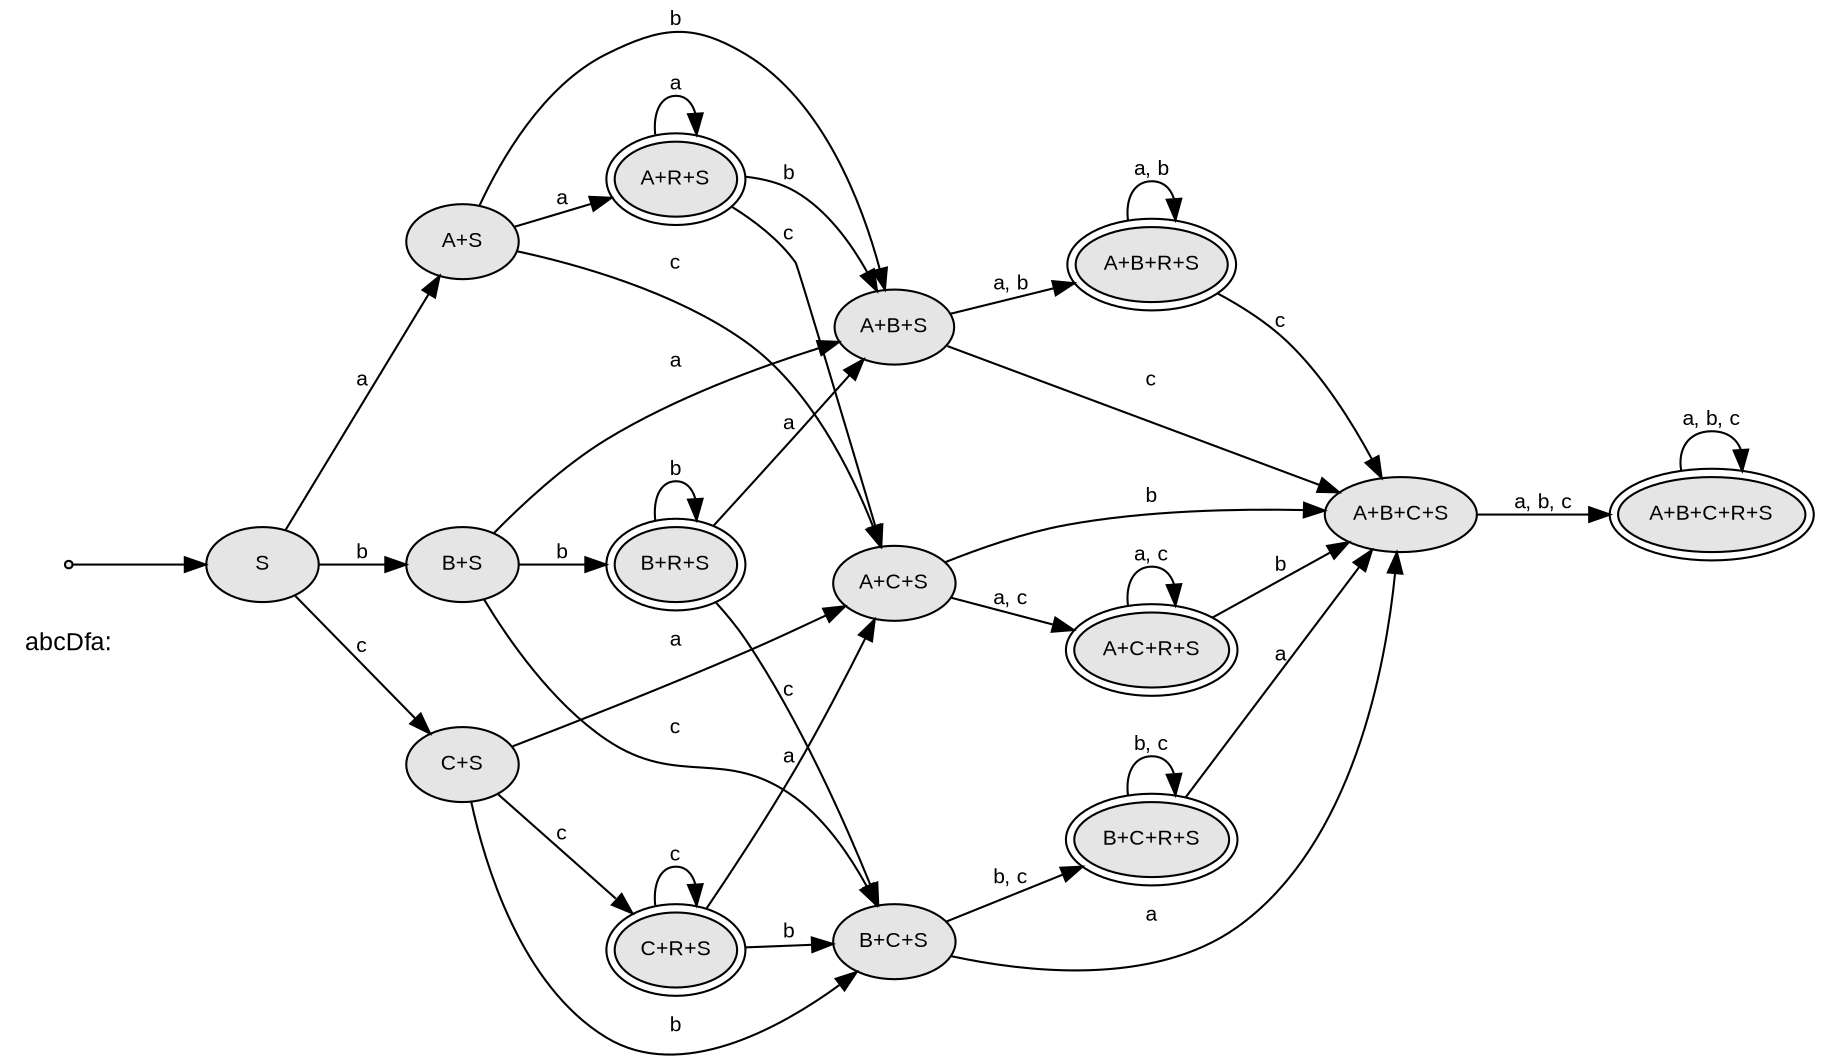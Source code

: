 digraph finite_state_machine {

  rankdir = LR;

  node [fontname = Arial fontsize = 10 style = filled fillcolor = gray90]
  "abcDfa:" [shape = none style = "" fontsize = 12];
  node [shape = point]; START; // shape for START node
  node [shape = ellipse peripheries = 2] "A+B+C+R+S" "A+B+R+S" "A+C+R+S" "A+R+S" "B+C+R+S" "B+R+S" "C+R+S"; // shape for final nodes
  node [shape = ellipse peripheries = 1];  // shape for non-final nodes
  START -> "S";

  "S" -> "A+S" [label = "a" fontname = Arial fontsize = 10]; 
  "S" -> "B+S" [label = "b" fontname = Arial fontsize = 10]; 
  "S" -> "C+S" [label = "c" fontname = Arial fontsize = 10]; 
  "A+S" -> "A+B+S" [label = "b" fontname = Arial fontsize = 10]; 
  "A+S" -> "A+C+S" [label = "c" fontname = Arial fontsize = 10]; 
  "A+S" -> "A+R+S" [label = "a" fontname = Arial fontsize = 10]; 
  "B+S" -> "A+B+S" [label = "a" fontname = Arial fontsize = 10]; 
  "B+S" -> "B+C+S" [label = "c" fontname = Arial fontsize = 10]; 
  "B+S" -> "B+R+S" [label = "b" fontname = Arial fontsize = 10]; 
  "C+S" -> "A+C+S" [label = "a" fontname = Arial fontsize = 10]; 
  "C+S" -> "B+C+S" [label = "b" fontname = Arial fontsize = 10]; 
  "C+S" -> "C+R+S" [label = "c" fontname = Arial fontsize = 10]; 
  "A+R+S" -> "A+B+S" [label = "b" fontname = Arial fontsize = 10]; 
  "A+R+S" -> "A+C+S" [label = "c" fontname = Arial fontsize = 10]; 
  "A+R+S" -> "A+R+S" [label = "a" fontname = Arial fontsize = 10]; 
  "A+B+S" -> "A+B+C+S" [label = "c" fontname = Arial fontsize = 10]; 
  "A+B+S" -> "A+B+R+S" [label = "a, b" fontname = Arial fontsize = 10]; 
  "A+C+S" -> "A+B+C+S" [label = "b" fontname = Arial fontsize = 10]; 
  "A+C+S" -> "A+C+R+S" [label = "a, c" fontname = Arial fontsize = 10]; 
  "B+R+S" -> "A+B+S" [label = "a" fontname = Arial fontsize = 10]; 
  "B+R+S" -> "B+C+S" [label = "c" fontname = Arial fontsize = 10]; 
  "B+R+S" -> "B+R+S" [label = "b" fontname = Arial fontsize = 10]; 
  "B+C+S" -> "A+B+C+S" [label = "a" fontname = Arial fontsize = 10]; 
  "B+C+S" -> "B+C+R+S" [label = "b, c" fontname = Arial fontsize = 10]; 
  "C+R+S" -> "A+C+S" [label = "a" fontname = Arial fontsize = 10]; 
  "C+R+S" -> "B+C+S" [label = "b" fontname = Arial fontsize = 10]; 
  "C+R+S" -> "C+R+S" [label = "c" fontname = Arial fontsize = 10]; 
  "A+B+R+S" -> "A+B+C+S" [label = "c" fontname = Arial fontsize = 10]; 
  "A+B+R+S" -> "A+B+R+S" [label = "a, b" fontname = Arial fontsize = 10]; 
  "A+B+C+S" -> "A+B+C+R+S" [label = "a, b, c" fontname = Arial fontsize = 10]; 
  "A+C+R+S" -> "A+B+C+S" [label = "b" fontname = Arial fontsize = 10]; 
  "A+C+R+S" -> "A+C+R+S" [label = "a, c" fontname = Arial fontsize = 10]; 
  "B+C+R+S" -> "A+B+C+S" [label = "a" fontname = Arial fontsize = 10]; 
  "B+C+R+S" -> "B+C+R+S" [label = "b, c" fontname = Arial fontsize = 10]; 
  "A+B+C+R+S" -> "A+B+C+R+S" [label = "a, b, c" fontname = Arial fontsize = 10]; 

}
